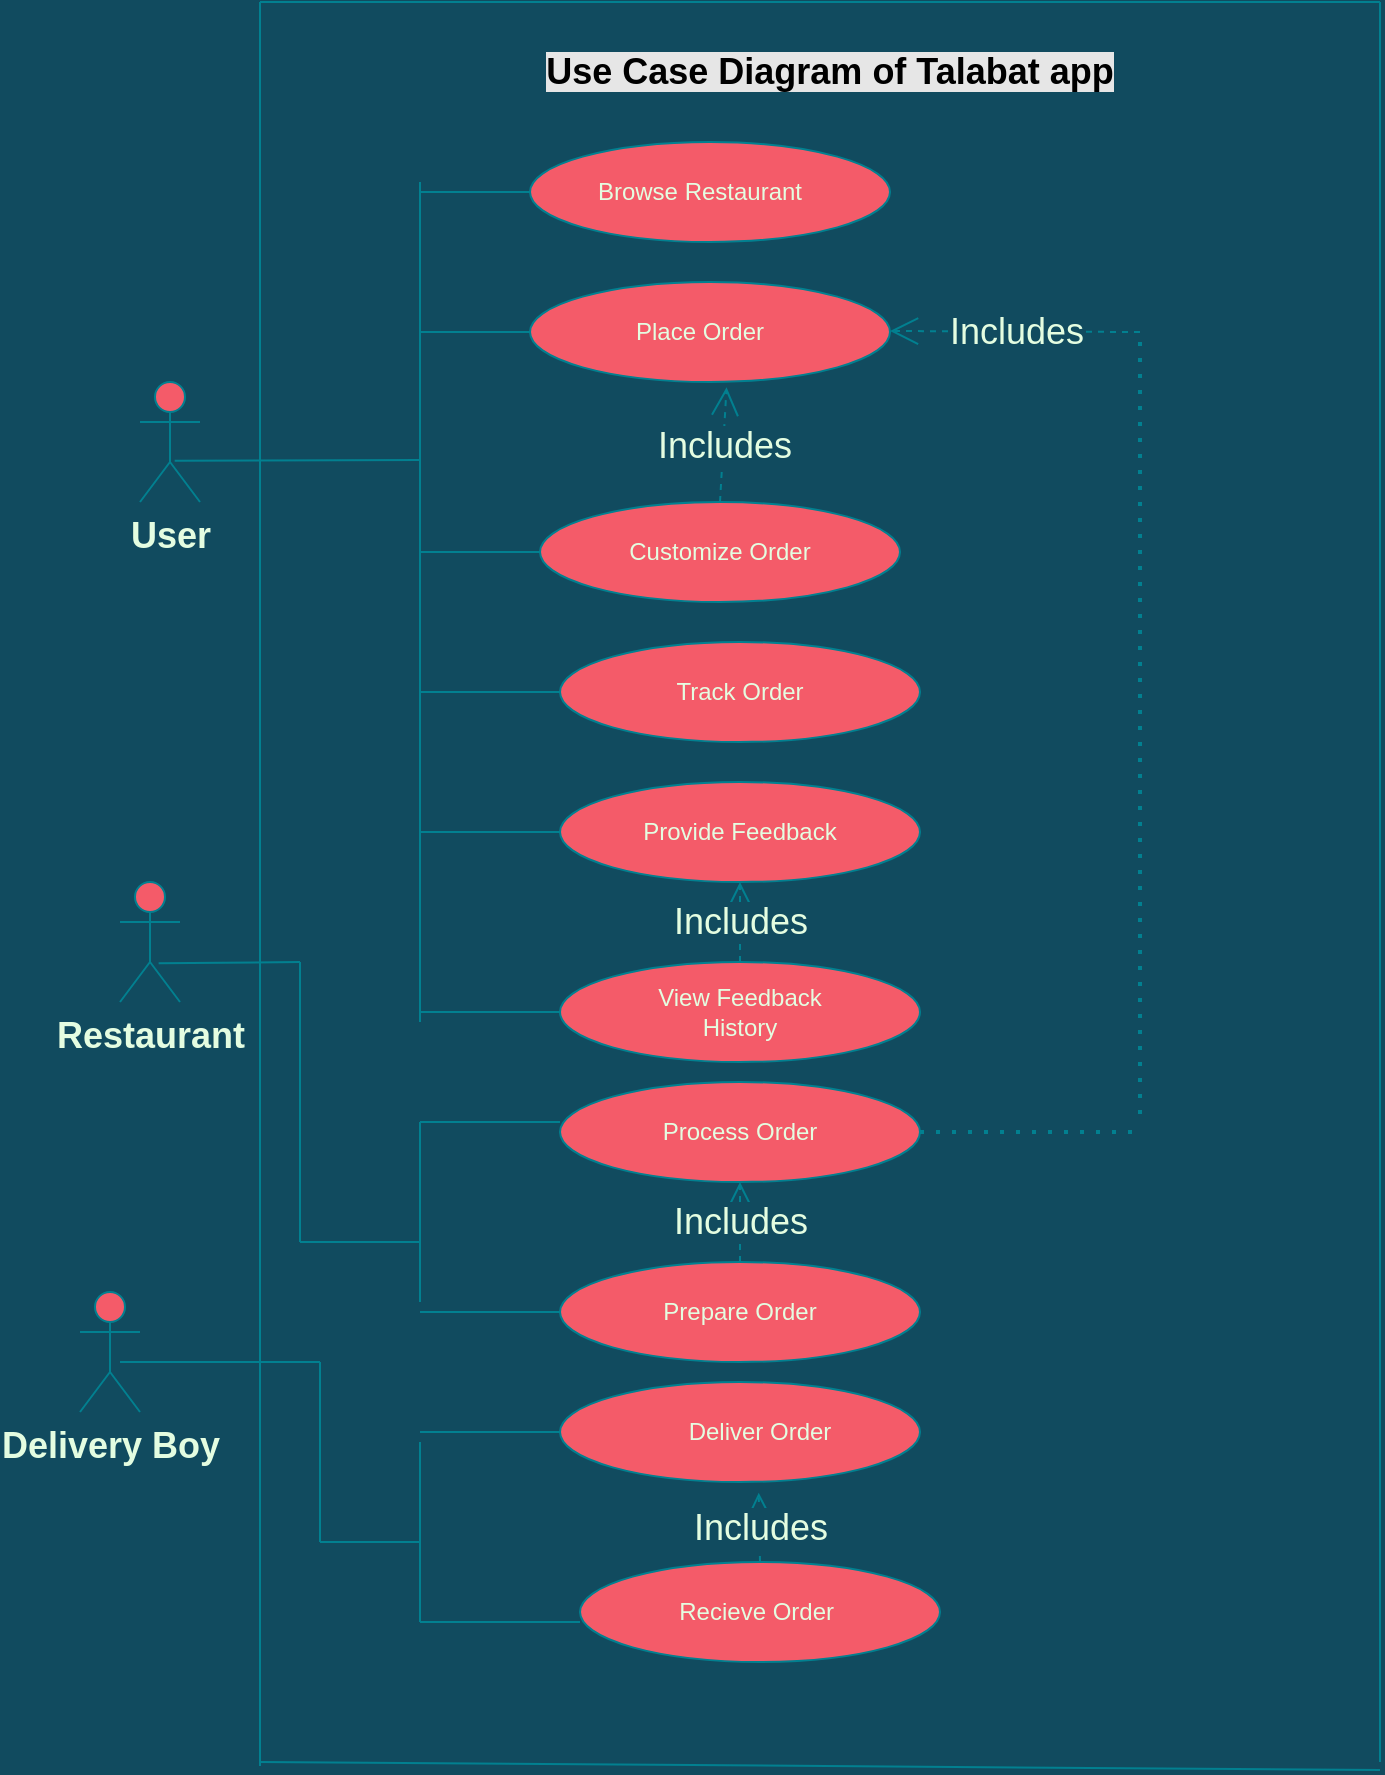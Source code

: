<mxfile version="20.3.0" type="device"><diagram id="wrNozh5iSeqJrlpM0pa9" name="Page-1"><mxGraphModel dx="782" dy="539" grid="1" gridSize="10" guides="1" tooltips="1" connect="1" arrows="1" fold="1" page="1" pageScale="1" pageWidth="827" pageHeight="1169" background="#114B5F" math="0" shadow="0"><root><mxCell id="0"/><mxCell id="1" parent="0"/><mxCell id="0LJeZcF91VEuVigNq-4c-1" value="&lt;b&gt;&lt;font style=&quot;font-size: 18px;&quot;&gt;User&lt;/font&gt;&lt;/b&gt;" style="shape=umlActor;verticalLabelPosition=bottom;verticalAlign=top;html=1;outlineConnect=0;fillColor=#F45B69;strokeColor=#028090;fontColor=#E4FDE1;" parent="1" vertex="1"><mxGeometry x="140" y="310" width="30" height="60" as="geometry"/></mxCell><mxCell id="0LJeZcF91VEuVigNq-4c-2" value="&lt;b&gt;&lt;font style=&quot;font-size: 18px;&quot;&gt;Delivery Boy&lt;/font&gt;&lt;/b&gt;" style="shape=umlActor;verticalLabelPosition=bottom;verticalAlign=top;html=1;outlineConnect=0;fillColor=#F45B69;strokeColor=#028090;fontColor=#E4FDE1;" parent="1" vertex="1"><mxGeometry x="110" y="765" width="30" height="60" as="geometry"/></mxCell><mxCell id="0LJeZcF91VEuVigNq-4c-3" value="&lt;b&gt;&lt;font style=&quot;font-size: 18px;&quot;&gt;Restaurant&lt;/font&gt;&lt;/b&gt;" style="shape=umlActor;verticalLabelPosition=bottom;verticalAlign=top;html=1;outlineConnect=0;fillColor=#F45B69;strokeColor=#028090;fontColor=#E4FDE1;" parent="1" vertex="1"><mxGeometry x="130" y="560" width="30" height="60" as="geometry"/></mxCell><mxCell id="0LJeZcF91VEuVigNq-4c-5" value="" style="ellipse;whiteSpace=wrap;html=1;fillColor=#F45B69;strokeColor=#028090;fontColor=#E4FDE1;" parent="1" vertex="1"><mxGeometry x="335" y="190" width="180" height="50" as="geometry"/></mxCell><mxCell id="0LJeZcF91VEuVigNq-4c-7" value="" style="ellipse;whiteSpace=wrap;html=1;fillColor=#F45B69;strokeColor=#028090;fontColor=#E4FDE1;" parent="1" vertex="1"><mxGeometry x="335" y="260" width="180" height="50" as="geometry"/></mxCell><mxCell id="0LJeZcF91VEuVigNq-4c-8" value="" style="ellipse;whiteSpace=wrap;html=1;fillColor=#F45B69;strokeColor=#028090;fontColor=#E4FDE1;" parent="1" vertex="1"><mxGeometry x="350" y="440" width="180" height="50" as="geometry"/></mxCell><mxCell id="0LJeZcF91VEuVigNq-4c-9" value="" style="ellipse;whiteSpace=wrap;html=1;fillColor=#F45B69;strokeColor=#028090;fontColor=#E4FDE1;" parent="1" vertex="1"><mxGeometry x="350" y="510" width="180" height="50" as="geometry"/></mxCell><mxCell id="0LJeZcF91VEuVigNq-4c-10" value="Browse Restaurant" style="text;html=1;strokeColor=none;fillColor=none;align=center;verticalAlign=middle;whiteSpace=wrap;rounded=0;fontColor=#E4FDE1;" parent="1" vertex="1"><mxGeometry x="365" y="200" width="110" height="30" as="geometry"/></mxCell><mxCell id="0LJeZcF91VEuVigNq-4c-13" value="Track Order" style="text;html=1;strokeColor=none;fillColor=none;align=center;verticalAlign=middle;whiteSpace=wrap;rounded=0;fontColor=#E4FDE1;" parent="1" vertex="1"><mxGeometry x="385" y="450" width="110" height="30" as="geometry"/></mxCell><mxCell id="0LJeZcF91VEuVigNq-4c-14" value="Provide Feedback" style="text;html=1;strokeColor=none;fillColor=none;align=center;verticalAlign=middle;whiteSpace=wrap;rounded=0;fontColor=#E4FDE1;" parent="1" vertex="1"><mxGeometry x="385" y="520" width="110" height="30" as="geometry"/></mxCell><mxCell id="0LJeZcF91VEuVigNq-4c-15" value="Place Order" style="text;html=1;strokeColor=none;fillColor=none;align=center;verticalAlign=middle;whiteSpace=wrap;rounded=0;fontColor=#E4FDE1;" parent="1" vertex="1"><mxGeometry x="365" y="270" width="110" height="30" as="geometry"/></mxCell><mxCell id="0LJeZcF91VEuVigNq-4c-16" value="" style="ellipse;whiteSpace=wrap;html=1;fillColor=#F45B69;strokeColor=#028090;fontColor=#E4FDE1;" parent="1" vertex="1"><mxGeometry x="350" y="660" width="180" height="50" as="geometry"/></mxCell><mxCell id="0LJeZcF91VEuVigNq-4c-17" value="Process Order" style="text;html=1;strokeColor=none;fillColor=none;align=center;verticalAlign=middle;whiteSpace=wrap;rounded=0;fontColor=#E4FDE1;" parent="1" vertex="1"><mxGeometry x="385" y="670" width="110" height="30" as="geometry"/></mxCell><mxCell id="0LJeZcF91VEuVigNq-4c-18" value="" style="ellipse;whiteSpace=wrap;html=1;fillColor=#F45B69;strokeColor=#028090;fontColor=#E4FDE1;" parent="1" vertex="1"><mxGeometry x="350" y="750" width="180" height="50" as="geometry"/></mxCell><mxCell id="0LJeZcF91VEuVigNq-4c-19" value="Prepare Order" style="text;html=1;strokeColor=none;fillColor=none;align=center;verticalAlign=middle;whiteSpace=wrap;rounded=0;fontColor=#E4FDE1;" parent="1" vertex="1"><mxGeometry x="385" y="760" width="110" height="30" as="geometry"/></mxCell><mxCell id="0LJeZcF91VEuVigNq-4c-20" value="" style="ellipse;whiteSpace=wrap;html=1;fillColor=#F45B69;strokeColor=#028090;fontColor=#E4FDE1;" parent="1" vertex="1"><mxGeometry x="350" y="810" width="180" height="50" as="geometry"/></mxCell><mxCell id="0LJeZcF91VEuVigNq-4c-21" value="Deliver Order" style="text;html=1;strokeColor=none;fillColor=none;align=center;verticalAlign=middle;whiteSpace=wrap;rounded=0;fontColor=#E4FDE1;" parent="1" vertex="1"><mxGeometry x="395" y="820" width="110" height="30" as="geometry"/></mxCell><mxCell id="0LJeZcF91VEuVigNq-4c-26" value="" style="ellipse;whiteSpace=wrap;html=1;fillColor=#F45B69;strokeColor=#028090;fontColor=#E4FDE1;" parent="1" vertex="1"><mxGeometry x="340" y="370" width="180" height="50" as="geometry"/></mxCell><mxCell id="0LJeZcF91VEuVigNq-4c-27" value="Customize Order" style="text;html=1;strokeColor=none;fillColor=none;align=center;verticalAlign=middle;whiteSpace=wrap;rounded=0;fontColor=#E4FDE1;" parent="1" vertex="1"><mxGeometry x="375" y="380" width="110" height="30" as="geometry"/></mxCell><mxCell id="0LJeZcF91VEuVigNq-4c-36" value="" style="ellipse;whiteSpace=wrap;html=1;fillColor=#F45B69;strokeColor=#028090;fontColor=#E4FDE1;" parent="1" vertex="1"><mxGeometry x="360" y="900" width="180" height="50" as="geometry"/></mxCell><mxCell id="0LJeZcF91VEuVigNq-4c-37" value="Recieve Order&amp;nbsp;" style="text;html=1;strokeColor=none;fillColor=none;align=center;verticalAlign=middle;whiteSpace=wrap;rounded=0;fontColor=#E4FDE1;" parent="1" vertex="1"><mxGeometry x="395" y="910" width="110" height="30" as="geometry"/></mxCell><mxCell id="0LJeZcF91VEuVigNq-4c-42" value="Includes" style="endArrow=open;endSize=12;dashed=1;html=1;rounded=0;fontSize=18;exitX=0.5;exitY=0;exitDx=0;exitDy=0;entryX=0.552;entryY=1.107;entryDx=0;entryDy=0;entryPerimeter=0;labelBackgroundColor=#114B5F;strokeColor=#028090;fontColor=#E4FDE1;" parent="1" source="0LJeZcF91VEuVigNq-4c-36" target="0LJeZcF91VEuVigNq-4c-20" edge="1"><mxGeometry width="160" relative="1" as="geometry"><mxPoint x="240" y="940" as="sourcePoint"/><mxPoint x="330" y="870" as="targetPoint"/></mxGeometry></mxCell><mxCell id="0LJeZcF91VEuVigNq-4c-47" value="" style="endArrow=none;dashed=1;html=1;dashPattern=1 3;strokeWidth=2;rounded=0;fontSize=18;exitX=1;exitY=0.5;exitDx=0;exitDy=0;labelBackgroundColor=#114B5F;strokeColor=#028090;fontColor=#E4FDE1;" parent="1" source="0LJeZcF91VEuVigNq-4c-16" edge="1"><mxGeometry width="50" height="50" relative="1" as="geometry"><mxPoint x="390" y="710" as="sourcePoint"/><mxPoint x="640" y="685" as="targetPoint"/></mxGeometry></mxCell><mxCell id="0LJeZcF91VEuVigNq-4c-48" value="" style="endArrow=none;dashed=1;html=1;dashPattern=1 3;strokeWidth=2;rounded=0;fontSize=18;labelBackgroundColor=#114B5F;strokeColor=#028090;fontColor=#E4FDE1;" parent="1" edge="1"><mxGeometry width="50" height="50" relative="1" as="geometry"><mxPoint x="640" y="290" as="sourcePoint"/><mxPoint x="640" y="680" as="targetPoint"/></mxGeometry></mxCell><mxCell id="0LJeZcF91VEuVigNq-4c-49" value="Includes" style="endArrow=open;endSize=12;dashed=1;html=1;rounded=0;fontSize=18;entryX=1;entryY=0.5;entryDx=0;entryDy=0;labelBackgroundColor=#114B5F;strokeColor=#028090;fontColor=#E4FDE1;" parent="1" edge="1"><mxGeometry width="160" relative="1" as="geometry"><mxPoint x="640" y="285" as="sourcePoint"/><mxPoint x="515" y="284.5" as="targetPoint"/></mxGeometry></mxCell><mxCell id="0LJeZcF91VEuVigNq-4c-50" value="Includes" style="endArrow=open;endSize=12;dashed=1;html=1;rounded=0;fontSize=18;entryX=0.546;entryY=1.053;entryDx=0;entryDy=0;entryPerimeter=0;exitX=0.5;exitY=0;exitDx=0;exitDy=0;labelBackgroundColor=#114B5F;strokeColor=#028090;fontColor=#E4FDE1;" parent="1" source="0LJeZcF91VEuVigNq-4c-26" target="0LJeZcF91VEuVigNq-4c-7" edge="1"><mxGeometry width="160" relative="1" as="geometry"><mxPoint x="650" y="295" as="sourcePoint"/><mxPoint x="525" y="294.5" as="targetPoint"/></mxGeometry></mxCell><mxCell id="0LJeZcF91VEuVigNq-4c-58" value="Includes" style="endArrow=open;endSize=12;dashed=1;html=1;rounded=0;fontSize=18;entryX=0.5;entryY=1;entryDx=0;entryDy=0;exitX=0.5;exitY=0;exitDx=0;exitDy=0;labelBackgroundColor=#114B5F;strokeColor=#028090;fontColor=#E4FDE1;" parent="1" source="0LJeZcF91VEuVigNq-4c-18" target="0LJeZcF91VEuVigNq-4c-16" edge="1"><mxGeometry width="160" relative="1" as="geometry"><mxPoint x="440" y="730" as="sourcePoint"/><mxPoint x="525" y="294.5" as="targetPoint"/></mxGeometry></mxCell><mxCell id="0LJeZcF91VEuVigNq-4c-59" value="" style="ellipse;whiteSpace=wrap;html=1;fillColor=#F45B69;strokeColor=#028090;fontColor=#E4FDE1;" parent="1" vertex="1"><mxGeometry x="350" y="600" width="180" height="50" as="geometry"/></mxCell><mxCell id="0LJeZcF91VEuVigNq-4c-60" value="View Feedback History" style="text;html=1;strokeColor=none;fillColor=none;align=center;verticalAlign=middle;whiteSpace=wrap;rounded=0;fontColor=#E4FDE1;" parent="1" vertex="1"><mxGeometry x="385" y="610" width="110" height="30" as="geometry"/></mxCell><mxCell id="0LJeZcF91VEuVigNq-4c-63" value="Includes" style="endArrow=open;endSize=12;dashed=1;html=1;rounded=0;fontSize=18;entryX=0.5;entryY=1;entryDx=0;entryDy=0;exitX=0.5;exitY=0;exitDx=0;exitDy=0;labelBackgroundColor=#114B5F;strokeColor=#028090;fontColor=#E4FDE1;" parent="1" source="0LJeZcF91VEuVigNq-4c-59" target="0LJeZcF91VEuVigNq-4c-9" edge="1"><mxGeometry width="160" relative="1" as="geometry"><mxPoint x="450" y="740" as="sourcePoint"/><mxPoint x="450" y="700" as="targetPoint"/></mxGeometry></mxCell><mxCell id="0LJeZcF91VEuVigNq-4c-65" value="" style="endArrow=none;html=1;rounded=0;fontSize=18;labelBackgroundColor=#114B5F;strokeColor=#028090;fontColor=#E4FDE1;" parent="1" edge="1"><mxGeometry width="50" height="50" relative="1" as="geometry"><mxPoint x="200" y="120" as="sourcePoint"/><mxPoint x="760" y="120" as="targetPoint"/></mxGeometry></mxCell><mxCell id="0LJeZcF91VEuVigNq-4c-66" value="" style="endArrow=none;html=1;rounded=0;fontSize=18;labelBackgroundColor=#114B5F;strokeColor=#028090;fontColor=#E4FDE1;" parent="1" edge="1"><mxGeometry width="50" height="50" relative="1" as="geometry"><mxPoint x="200" y="120" as="sourcePoint"/><mxPoint x="200" y="1002" as="targetPoint"/></mxGeometry></mxCell><mxCell id="0LJeZcF91VEuVigNq-4c-68" value="" style="endArrow=none;html=1;rounded=0;fontSize=18;labelBackgroundColor=#114B5F;strokeColor=#028090;fontColor=#E4FDE1;" parent="1" edge="1"><mxGeometry width="50" height="50" relative="1" as="geometry"><mxPoint x="760" y="120" as="sourcePoint"/><mxPoint x="760" y="1000" as="targetPoint"/></mxGeometry></mxCell><mxCell id="0LJeZcF91VEuVigNq-4c-69" value="" style="endArrow=none;html=1;rounded=0;fontSize=18;labelBackgroundColor=#114B5F;strokeColor=#028090;fontColor=#E4FDE1;" parent="1" edge="1"><mxGeometry width="50" height="50" relative="1" as="geometry"><mxPoint x="760" y="1004" as="sourcePoint"/><mxPoint x="200" y="1000" as="targetPoint"/></mxGeometry></mxCell><mxCell id="0LJeZcF91VEuVigNq-4c-70" value="" style="endArrow=none;html=1;rounded=0;fontSize=18;exitX=0;exitY=0.5;exitDx=0;exitDy=0;labelBackgroundColor=#114B5F;strokeColor=#028090;fontColor=#E4FDE1;" parent="1" source="0LJeZcF91VEuVigNq-4c-5" edge="1"><mxGeometry width="50" height="50" relative="1" as="geometry"><mxPoint x="390" y="360" as="sourcePoint"/><mxPoint x="280" y="215" as="targetPoint"/></mxGeometry></mxCell><mxCell id="0LJeZcF91VEuVigNq-4c-71" value="" style="endArrow=none;html=1;rounded=0;fontSize=18;labelBackgroundColor=#114B5F;strokeColor=#028090;fontColor=#E4FDE1;" parent="1" edge="1"><mxGeometry width="50" height="50" relative="1" as="geometry"><mxPoint x="280" y="630" as="sourcePoint"/><mxPoint x="280" y="210" as="targetPoint"/></mxGeometry></mxCell><mxCell id="0LJeZcF91VEuVigNq-4c-72" value="" style="endArrow=none;html=1;rounded=0;fontSize=18;entryX=0;entryY=0.5;entryDx=0;entryDy=0;labelBackgroundColor=#114B5F;strokeColor=#028090;fontColor=#E4FDE1;" parent="1" target="0LJeZcF91VEuVigNq-4c-59" edge="1"><mxGeometry width="50" height="50" relative="1" as="geometry"><mxPoint x="280" y="625" as="sourcePoint"/><mxPoint x="290" y="230" as="targetPoint"/></mxGeometry></mxCell><mxCell id="0LJeZcF91VEuVigNq-4c-73" value="" style="endArrow=none;html=1;rounded=0;fontSize=18;entryX=0;entryY=0.5;entryDx=0;entryDy=0;labelBackgroundColor=#114B5F;strokeColor=#028090;fontColor=#E4FDE1;" parent="1" target="0LJeZcF91VEuVigNq-4c-7" edge="1"><mxGeometry width="50" height="50" relative="1" as="geometry"><mxPoint x="280" y="285" as="sourcePoint"/><mxPoint x="440" y="360" as="targetPoint"/></mxGeometry></mxCell><mxCell id="0LJeZcF91VEuVigNq-4c-74" value="" style="endArrow=none;html=1;rounded=0;fontSize=18;entryX=0;entryY=0.5;entryDx=0;entryDy=0;labelBackgroundColor=#114B5F;strokeColor=#028090;fontColor=#E4FDE1;" parent="1" target="0LJeZcF91VEuVigNq-4c-26" edge="1"><mxGeometry width="50" height="50" relative="1" as="geometry"><mxPoint x="280" y="395" as="sourcePoint"/><mxPoint x="330" y="380" as="targetPoint"/></mxGeometry></mxCell><mxCell id="0LJeZcF91VEuVigNq-4c-75" value="" style="endArrow=none;html=1;rounded=0;fontSize=18;entryX=0;entryY=0.5;entryDx=0;entryDy=0;labelBackgroundColor=#114B5F;strokeColor=#028090;fontColor=#E4FDE1;" parent="1" target="0LJeZcF91VEuVigNq-4c-8" edge="1"><mxGeometry width="50" height="50" relative="1" as="geometry"><mxPoint x="280" y="465" as="sourcePoint"/><mxPoint x="340" y="460" as="targetPoint"/></mxGeometry></mxCell><mxCell id="0LJeZcF91VEuVigNq-4c-76" value="" style="endArrow=none;html=1;rounded=0;fontSize=18;entryX=0;entryY=0.5;entryDx=0;entryDy=0;labelBackgroundColor=#114B5F;strokeColor=#028090;fontColor=#E4FDE1;" parent="1" target="0LJeZcF91VEuVigNq-4c-9" edge="1"><mxGeometry width="50" height="50" relative="1" as="geometry"><mxPoint x="280" y="535" as="sourcePoint"/><mxPoint x="360" y="475" as="targetPoint"/></mxGeometry></mxCell><mxCell id="0LJeZcF91VEuVigNq-4c-77" value="" style="endArrow=none;html=1;rounded=0;fontSize=18;exitX=0.578;exitY=0.656;exitDx=0;exitDy=0;exitPerimeter=0;fontStyle=1;labelBackgroundColor=#114B5F;strokeColor=#028090;fontColor=#E4FDE1;" parent="1" source="0LJeZcF91VEuVigNq-4c-1" edge="1"><mxGeometry width="50" height="50" relative="1" as="geometry"><mxPoint x="90" y="430" as="sourcePoint"/><mxPoint x="280" y="349" as="targetPoint"/></mxGeometry></mxCell><mxCell id="0LJeZcF91VEuVigNq-4c-78" value="" style="endArrow=none;html=1;rounded=0;fontSize=18;labelBackgroundColor=#114B5F;strokeColor=#028090;fontColor=#E4FDE1;" parent="1" edge="1"><mxGeometry width="50" height="50" relative="1" as="geometry"><mxPoint x="280" y="680" as="sourcePoint"/><mxPoint x="350" y="680" as="targetPoint"/></mxGeometry></mxCell><mxCell id="0LJeZcF91VEuVigNq-4c-79" value="" style="endArrow=none;html=1;rounded=0;fontSize=18;labelBackgroundColor=#114B5F;strokeColor=#028090;fontColor=#E4FDE1;" parent="1" edge="1"><mxGeometry width="50" height="50" relative="1" as="geometry"><mxPoint x="280" y="680" as="sourcePoint"/><mxPoint x="280" y="770" as="targetPoint"/></mxGeometry></mxCell><mxCell id="0LJeZcF91VEuVigNq-4c-80" value="" style="endArrow=none;html=1;rounded=0;fontSize=18;entryX=0;entryY=0.5;entryDx=0;entryDy=0;labelBackgroundColor=#114B5F;strokeColor=#028090;fontColor=#E4FDE1;" parent="1" target="0LJeZcF91VEuVigNq-4c-18" edge="1"><mxGeometry width="50" height="50" relative="1" as="geometry"><mxPoint x="280" y="775" as="sourcePoint"/><mxPoint x="290" y="780" as="targetPoint"/></mxGeometry></mxCell><mxCell id="0LJeZcF91VEuVigNq-4c-81" value="" style="endArrow=none;html=1;rounded=0;fontSize=18;fontStyle=1;labelBackgroundColor=#114B5F;strokeColor=#028090;fontColor=#E4FDE1;" parent="1" edge="1"><mxGeometry width="50" height="50" relative="1" as="geometry"><mxPoint x="220" y="740" as="sourcePoint"/><mxPoint x="280" y="740" as="targetPoint"/></mxGeometry></mxCell><mxCell id="0LJeZcF91VEuVigNq-4c-82" value="" style="endArrow=none;html=1;rounded=0;fontSize=18;fontStyle=1;labelBackgroundColor=#114B5F;strokeColor=#028090;fontColor=#E4FDE1;" parent="1" edge="1"><mxGeometry width="50" height="50" relative="1" as="geometry"><mxPoint x="220" y="740" as="sourcePoint"/><mxPoint x="220" y="600" as="targetPoint"/></mxGeometry></mxCell><mxCell id="0LJeZcF91VEuVigNq-4c-83" value="" style="endArrow=none;html=1;rounded=0;fontSize=18;fontStyle=1;entryX=0.644;entryY=0.678;entryDx=0;entryDy=0;entryPerimeter=0;labelBackgroundColor=#114B5F;strokeColor=#028090;fontColor=#E4FDE1;" parent="1" target="0LJeZcF91VEuVigNq-4c-3" edge="1"><mxGeometry width="50" height="50" relative="1" as="geometry"><mxPoint x="220" y="600" as="sourcePoint"/><mxPoint x="170" y="600" as="targetPoint"/></mxGeometry></mxCell><mxCell id="0LJeZcF91VEuVigNq-4c-84" value="" style="endArrow=none;html=1;rounded=0;fontSize=18;entryX=0;entryY=0.5;entryDx=0;entryDy=0;labelBackgroundColor=#114B5F;strokeColor=#028090;fontColor=#E4FDE1;" parent="1" target="0LJeZcF91VEuVigNq-4c-20" edge="1"><mxGeometry width="50" height="50" relative="1" as="geometry"><mxPoint x="280" y="835" as="sourcePoint"/><mxPoint x="360" y="690" as="targetPoint"/></mxGeometry></mxCell><mxCell id="0LJeZcF91VEuVigNq-4c-85" value="" style="endArrow=none;html=1;rounded=0;fontSize=18;labelBackgroundColor=#114B5F;strokeColor=#028090;fontColor=#E4FDE1;" parent="1" edge="1"><mxGeometry width="50" height="50" relative="1" as="geometry"><mxPoint x="280" y="840" as="sourcePoint"/><mxPoint x="280" y="930" as="targetPoint"/></mxGeometry></mxCell><mxCell id="0LJeZcF91VEuVigNq-4c-86" value="" style="endArrow=none;html=1;rounded=0;fontSize=18;labelBackgroundColor=#114B5F;strokeColor=#028090;fontColor=#E4FDE1;" parent="1" edge="1"><mxGeometry width="50" height="50" relative="1" as="geometry"><mxPoint x="360" y="930" as="sourcePoint"/><mxPoint x="280" y="930" as="targetPoint"/></mxGeometry></mxCell><mxCell id="0LJeZcF91VEuVigNq-4c-87" value="" style="endArrow=none;html=1;rounded=0;fontSize=18;fontStyle=1;labelBackgroundColor=#114B5F;strokeColor=#028090;fontColor=#E4FDE1;" parent="1" edge="1"><mxGeometry width="50" height="50" relative="1" as="geometry"><mxPoint x="280" y="890" as="sourcePoint"/><mxPoint x="230" y="890" as="targetPoint"/></mxGeometry></mxCell><mxCell id="0LJeZcF91VEuVigNq-4c-88" value="" style="endArrow=none;html=1;rounded=0;fontSize=18;fontStyle=1;labelBackgroundColor=#114B5F;strokeColor=#028090;fontColor=#E4FDE1;" parent="1" edge="1"><mxGeometry width="50" height="50" relative="1" as="geometry"><mxPoint x="230" y="800" as="sourcePoint"/><mxPoint x="230" y="890" as="targetPoint"/></mxGeometry></mxCell><mxCell id="0LJeZcF91VEuVigNq-4c-89" value="" style="endArrow=none;html=1;rounded=0;fontSize=18;fontStyle=1;labelBackgroundColor=#114B5F;strokeColor=#028090;fontColor=#E4FDE1;" parent="1" edge="1"><mxGeometry width="50" height="50" relative="1" as="geometry"><mxPoint x="130" y="800" as="sourcePoint"/><mxPoint x="230" y="800" as="targetPoint"/></mxGeometry></mxCell><mxCell id="R6utjTkO1Q3ijp7UIkU3-1" value="&lt;h2&gt;&lt;span style=&quot;background-color: rgb(230, 230, 230);&quot;&gt;Use Case Diagram of Talabat app&lt;/span&gt;&lt;/h2&gt;" style="text;html=1;align=center;verticalAlign=middle;whiteSpace=wrap;rounded=0;" vertex="1" parent="1"><mxGeometry x="330" y="140" width="310" height="30" as="geometry"/></mxCell></root></mxGraphModel></diagram></mxfile>